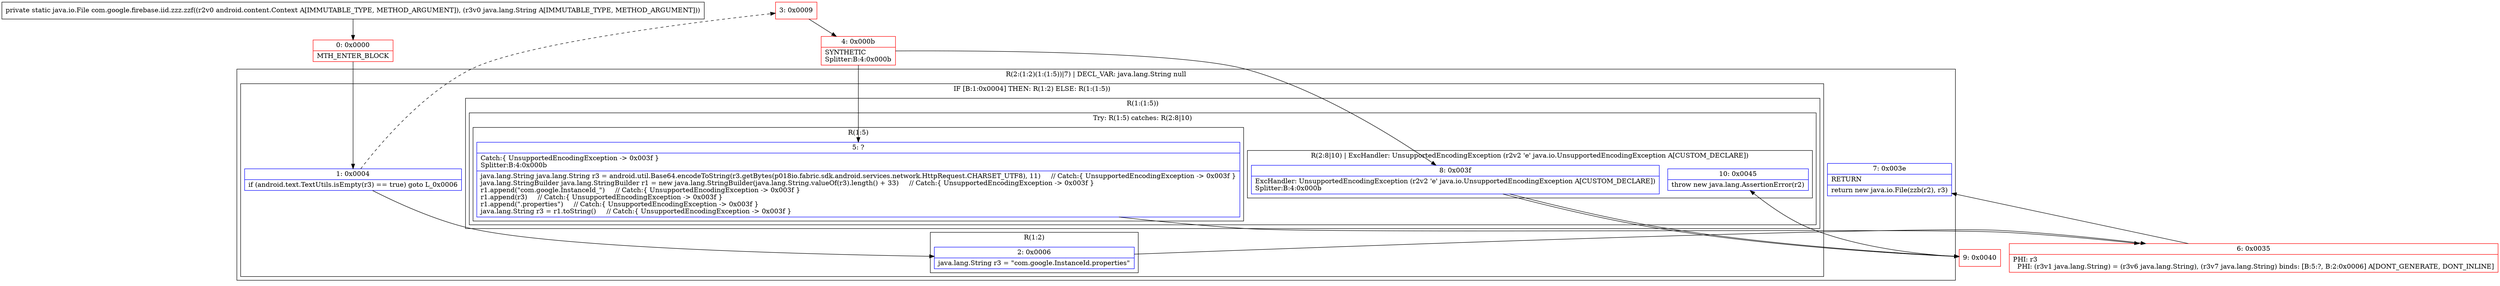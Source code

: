 digraph "CFG forcom.google.firebase.iid.zzz.zzf(Landroid\/content\/Context;Ljava\/lang\/String;)Ljava\/io\/File;" {
subgraph cluster_Region_365903347 {
label = "R(2:(1:2)(1:(1:5))|7) | DECL_VAR: java.lang.String null\l";
node [shape=record,color=blue];
subgraph cluster_IfRegion_925623181 {
label = "IF [B:1:0x0004] THEN: R(1:2) ELSE: R(1:(1:5))";
node [shape=record,color=blue];
Node_1 [shape=record,label="{1\:\ 0x0004|if (android.text.TextUtils.isEmpty(r3) == true) goto L_0x0006\l}"];
subgraph cluster_Region_1056705011 {
label = "R(1:2)";
node [shape=record,color=blue];
Node_2 [shape=record,label="{2\:\ 0x0006|java.lang.String r3 = \"com.google.InstanceId.properties\"\l}"];
}
subgraph cluster_Region_1912552559 {
label = "R(1:(1:5))";
node [shape=record,color=blue];
subgraph cluster_TryCatchRegion_433718399 {
label = "Try: R(1:5) catches: R(2:8|10)";
node [shape=record,color=blue];
subgraph cluster_Region_181255732 {
label = "R(1:5)";
node [shape=record,color=blue];
Node_5 [shape=record,label="{5\:\ ?|Catch:\{ UnsupportedEncodingException \-\> 0x003f \}\lSplitter:B:4:0x000b\l|java.lang.String java.lang.String r3 = android.util.Base64.encodeToString(r3.getBytes(p018io.fabric.sdk.android.services.network.HttpRequest.CHARSET_UTF8), 11)     \/\/ Catch:\{ UnsupportedEncodingException \-\> 0x003f \}\ljava.lang.StringBuilder java.lang.StringBuilder r1 = new java.lang.StringBuilder(java.lang.String.valueOf(r3).length() + 33)     \/\/ Catch:\{ UnsupportedEncodingException \-\> 0x003f \}\lr1.append(\"com.google.InstanceId_\")     \/\/ Catch:\{ UnsupportedEncodingException \-\> 0x003f \}\lr1.append(r3)     \/\/ Catch:\{ UnsupportedEncodingException \-\> 0x003f \}\lr1.append(\".properties\")     \/\/ Catch:\{ UnsupportedEncodingException \-\> 0x003f \}\ljava.lang.String r3 = r1.toString()     \/\/ Catch:\{ UnsupportedEncodingException \-\> 0x003f \}\l}"];
}
subgraph cluster_Region_1972797970 {
label = "R(2:8|10) | ExcHandler: UnsupportedEncodingException (r2v2 'e' java.io.UnsupportedEncodingException A[CUSTOM_DECLARE])\l";
node [shape=record,color=blue];
Node_8 [shape=record,label="{8\:\ 0x003f|ExcHandler: UnsupportedEncodingException (r2v2 'e' java.io.UnsupportedEncodingException A[CUSTOM_DECLARE])\lSplitter:B:4:0x000b\l}"];
Node_10 [shape=record,label="{10\:\ 0x0045|throw new java.lang.AssertionError(r2)\l}"];
}
}
}
}
Node_7 [shape=record,label="{7\:\ 0x003e|RETURN\l|return new java.io.File(zzb(r2), r3)\l}"];
}
subgraph cluster_Region_1972797970 {
label = "R(2:8|10) | ExcHandler: UnsupportedEncodingException (r2v2 'e' java.io.UnsupportedEncodingException A[CUSTOM_DECLARE])\l";
node [shape=record,color=blue];
Node_8 [shape=record,label="{8\:\ 0x003f|ExcHandler: UnsupportedEncodingException (r2v2 'e' java.io.UnsupportedEncodingException A[CUSTOM_DECLARE])\lSplitter:B:4:0x000b\l}"];
Node_10 [shape=record,label="{10\:\ 0x0045|throw new java.lang.AssertionError(r2)\l}"];
}
Node_0 [shape=record,color=red,label="{0\:\ 0x0000|MTH_ENTER_BLOCK\l}"];
Node_3 [shape=record,color=red,label="{3\:\ 0x0009}"];
Node_4 [shape=record,color=red,label="{4\:\ 0x000b|SYNTHETIC\lSplitter:B:4:0x000b\l}"];
Node_6 [shape=record,color=red,label="{6\:\ 0x0035|PHI: r3 \l  PHI: (r3v1 java.lang.String) = (r3v6 java.lang.String), (r3v7 java.lang.String) binds: [B:5:?, B:2:0x0006] A[DONT_GENERATE, DONT_INLINE]\l}"];
Node_9 [shape=record,color=red,label="{9\:\ 0x0040}"];
MethodNode[shape=record,label="{private static java.io.File com.google.firebase.iid.zzz.zzf((r2v0 android.content.Context A[IMMUTABLE_TYPE, METHOD_ARGUMENT]), (r3v0 java.lang.String A[IMMUTABLE_TYPE, METHOD_ARGUMENT])) }"];
MethodNode -> Node_0;
Node_1 -> Node_2;
Node_1 -> Node_3[style=dashed];
Node_2 -> Node_6;
Node_5 -> Node_6;
Node_8 -> Node_9;
Node_8 -> Node_9;
Node_0 -> Node_1;
Node_3 -> Node_4;
Node_4 -> Node_5;
Node_4 -> Node_8;
Node_6 -> Node_7;
Node_9 -> Node_10;
}

